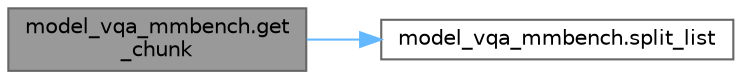 digraph "model_vqa_mmbench.get_chunk"
{
 // LATEX_PDF_SIZE
  bgcolor="transparent";
  edge [fontname=Helvetica,fontsize=10,labelfontname=Helvetica,labelfontsize=10];
  node [fontname=Helvetica,fontsize=10,shape=box,height=0.2,width=0.4];
  rankdir="LR";
  Node1 [id="Node000001",label="model_vqa_mmbench.get\l_chunk",height=0.2,width=0.4,color="gray40", fillcolor="grey60", style="filled", fontcolor="black",tooltip=" "];
  Node1 -> Node2 [id="edge2_Node000001_Node000002",color="steelblue1",style="solid",tooltip=" "];
  Node2 [id="Node000002",label="model_vqa_mmbench.split_list",height=0.2,width=0.4,color="grey40", fillcolor="white", style="filled",URL="$namespacemodel__vqa__mmbench.html#a2d9c37590c9ec11345ed85d6b315c0da",tooltip=" "];
}
